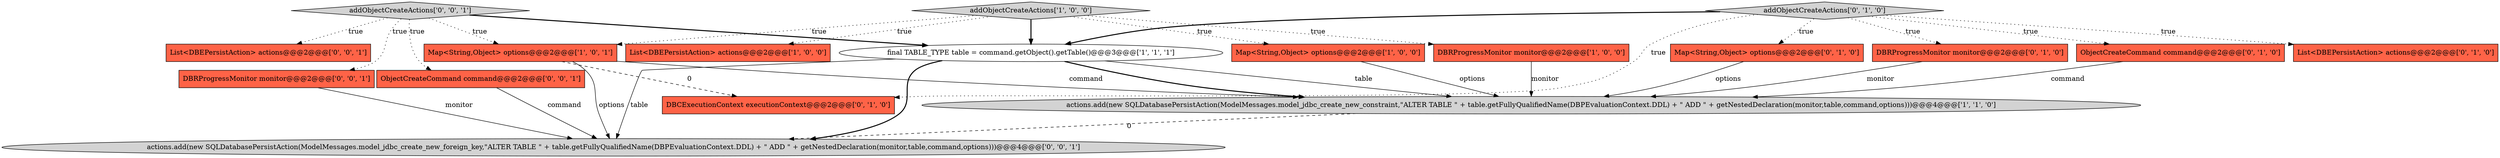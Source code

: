 digraph {
3 [style = filled, label = "Map<String,Object> options@@@2@@@['1', '0', '0']", fillcolor = tomato, shape = box image = "AAA0AAABBB1BBB"];
11 [style = filled, label = "DBCExecutionContext executionContext@@@2@@@['0', '1', '0']", fillcolor = tomato, shape = box image = "AAA1AAABBB2BBB"];
13 [style = filled, label = "addObjectCreateActions['0', '0', '1']", fillcolor = lightgray, shape = diamond image = "AAA0AAABBB3BBB"];
17 [style = filled, label = "DBRProgressMonitor monitor@@@2@@@['0', '0', '1']", fillcolor = tomato, shape = box image = "AAA0AAABBB3BBB"];
1 [style = filled, label = "addObjectCreateActions['1', '0', '0']", fillcolor = lightgray, shape = diamond image = "AAA0AAABBB1BBB"];
5 [style = filled, label = "actions.add(new SQLDatabasePersistAction(ModelMessages.model_jdbc_create_new_constraint,\"ALTER TABLE \" + table.getFullyQualifiedName(DBPEvaluationContext.DDL) + \" ADD \" + getNestedDeclaration(monitor,table,command,options)))@@@4@@@['1', '1', '0']", fillcolor = lightgray, shape = ellipse image = "AAA0AAABBB1BBB"];
7 [style = filled, label = "List<DBEPersistAction> actions@@@2@@@['0', '1', '0']", fillcolor = tomato, shape = box image = "AAA0AAABBB2BBB"];
12 [style = filled, label = "addObjectCreateActions['0', '1', '0']", fillcolor = lightgray, shape = diamond image = "AAA0AAABBB2BBB"];
15 [style = filled, label = "List<DBEPersistAction> actions@@@2@@@['0', '0', '1']", fillcolor = tomato, shape = box image = "AAA0AAABBB3BBB"];
8 [style = filled, label = "DBRProgressMonitor monitor@@@2@@@['0', '1', '0']", fillcolor = tomato, shape = box image = "AAA0AAABBB2BBB"];
9 [style = filled, label = "ObjectCreateCommand command@@@2@@@['0', '1', '0']", fillcolor = tomato, shape = box image = "AAA0AAABBB2BBB"];
6 [style = filled, label = "Map<String,Object> options@@@2@@@['1', '0', '1']", fillcolor = tomato, shape = box image = "AAA0AAABBB1BBB"];
2 [style = filled, label = "List<DBEPersistAction> actions@@@2@@@['1', '0', '0']", fillcolor = tomato, shape = box image = "AAA0AAABBB1BBB"];
10 [style = filled, label = "Map<String,Object> options@@@2@@@['0', '1', '0']", fillcolor = tomato, shape = box image = "AAA0AAABBB2BBB"];
4 [style = filled, label = "DBRProgressMonitor monitor@@@2@@@['1', '0', '0']", fillcolor = tomato, shape = box image = "AAA0AAABBB1BBB"];
14 [style = filled, label = "actions.add(new SQLDatabasePersistAction(ModelMessages.model_jdbc_create_new_foreign_key,\"ALTER TABLE \" + table.getFullyQualifiedName(DBPEvaluationContext.DDL) + \" ADD \" + getNestedDeclaration(monitor,table,command,options)))@@@4@@@['0', '0', '1']", fillcolor = lightgray, shape = ellipse image = "AAA0AAABBB3BBB"];
16 [style = filled, label = "ObjectCreateCommand command@@@2@@@['0', '0', '1']", fillcolor = tomato, shape = box image = "AAA0AAABBB3BBB"];
0 [style = filled, label = "final TABLE_TYPE table = command.getObject().getTable()@@@3@@@['1', '1', '1']", fillcolor = white, shape = ellipse image = "AAA0AAABBB1BBB"];
13->6 [style = dotted, label="true"];
13->17 [style = dotted, label="true"];
13->16 [style = dotted, label="true"];
5->14 [style = dashed, label="0"];
12->8 [style = dotted, label="true"];
8->5 [style = solid, label="monitor"];
9->5 [style = solid, label="command"];
6->11 [style = dashed, label="0"];
10->5 [style = solid, label="options"];
1->4 [style = dotted, label="true"];
1->0 [style = bold, label=""];
3->5 [style = solid, label="options"];
12->0 [style = bold, label=""];
6->5 [style = solid, label="command"];
0->14 [style = solid, label="table"];
1->3 [style = dotted, label="true"];
12->11 [style = dotted, label="true"];
0->14 [style = bold, label=""];
0->5 [style = solid, label="table"];
12->10 [style = dotted, label="true"];
17->14 [style = solid, label="monitor"];
16->14 [style = solid, label="command"];
1->6 [style = dotted, label="true"];
13->15 [style = dotted, label="true"];
1->2 [style = dotted, label="true"];
12->7 [style = dotted, label="true"];
4->5 [style = solid, label="monitor"];
6->14 [style = solid, label="options"];
0->5 [style = bold, label=""];
13->0 [style = bold, label=""];
12->9 [style = dotted, label="true"];
}
